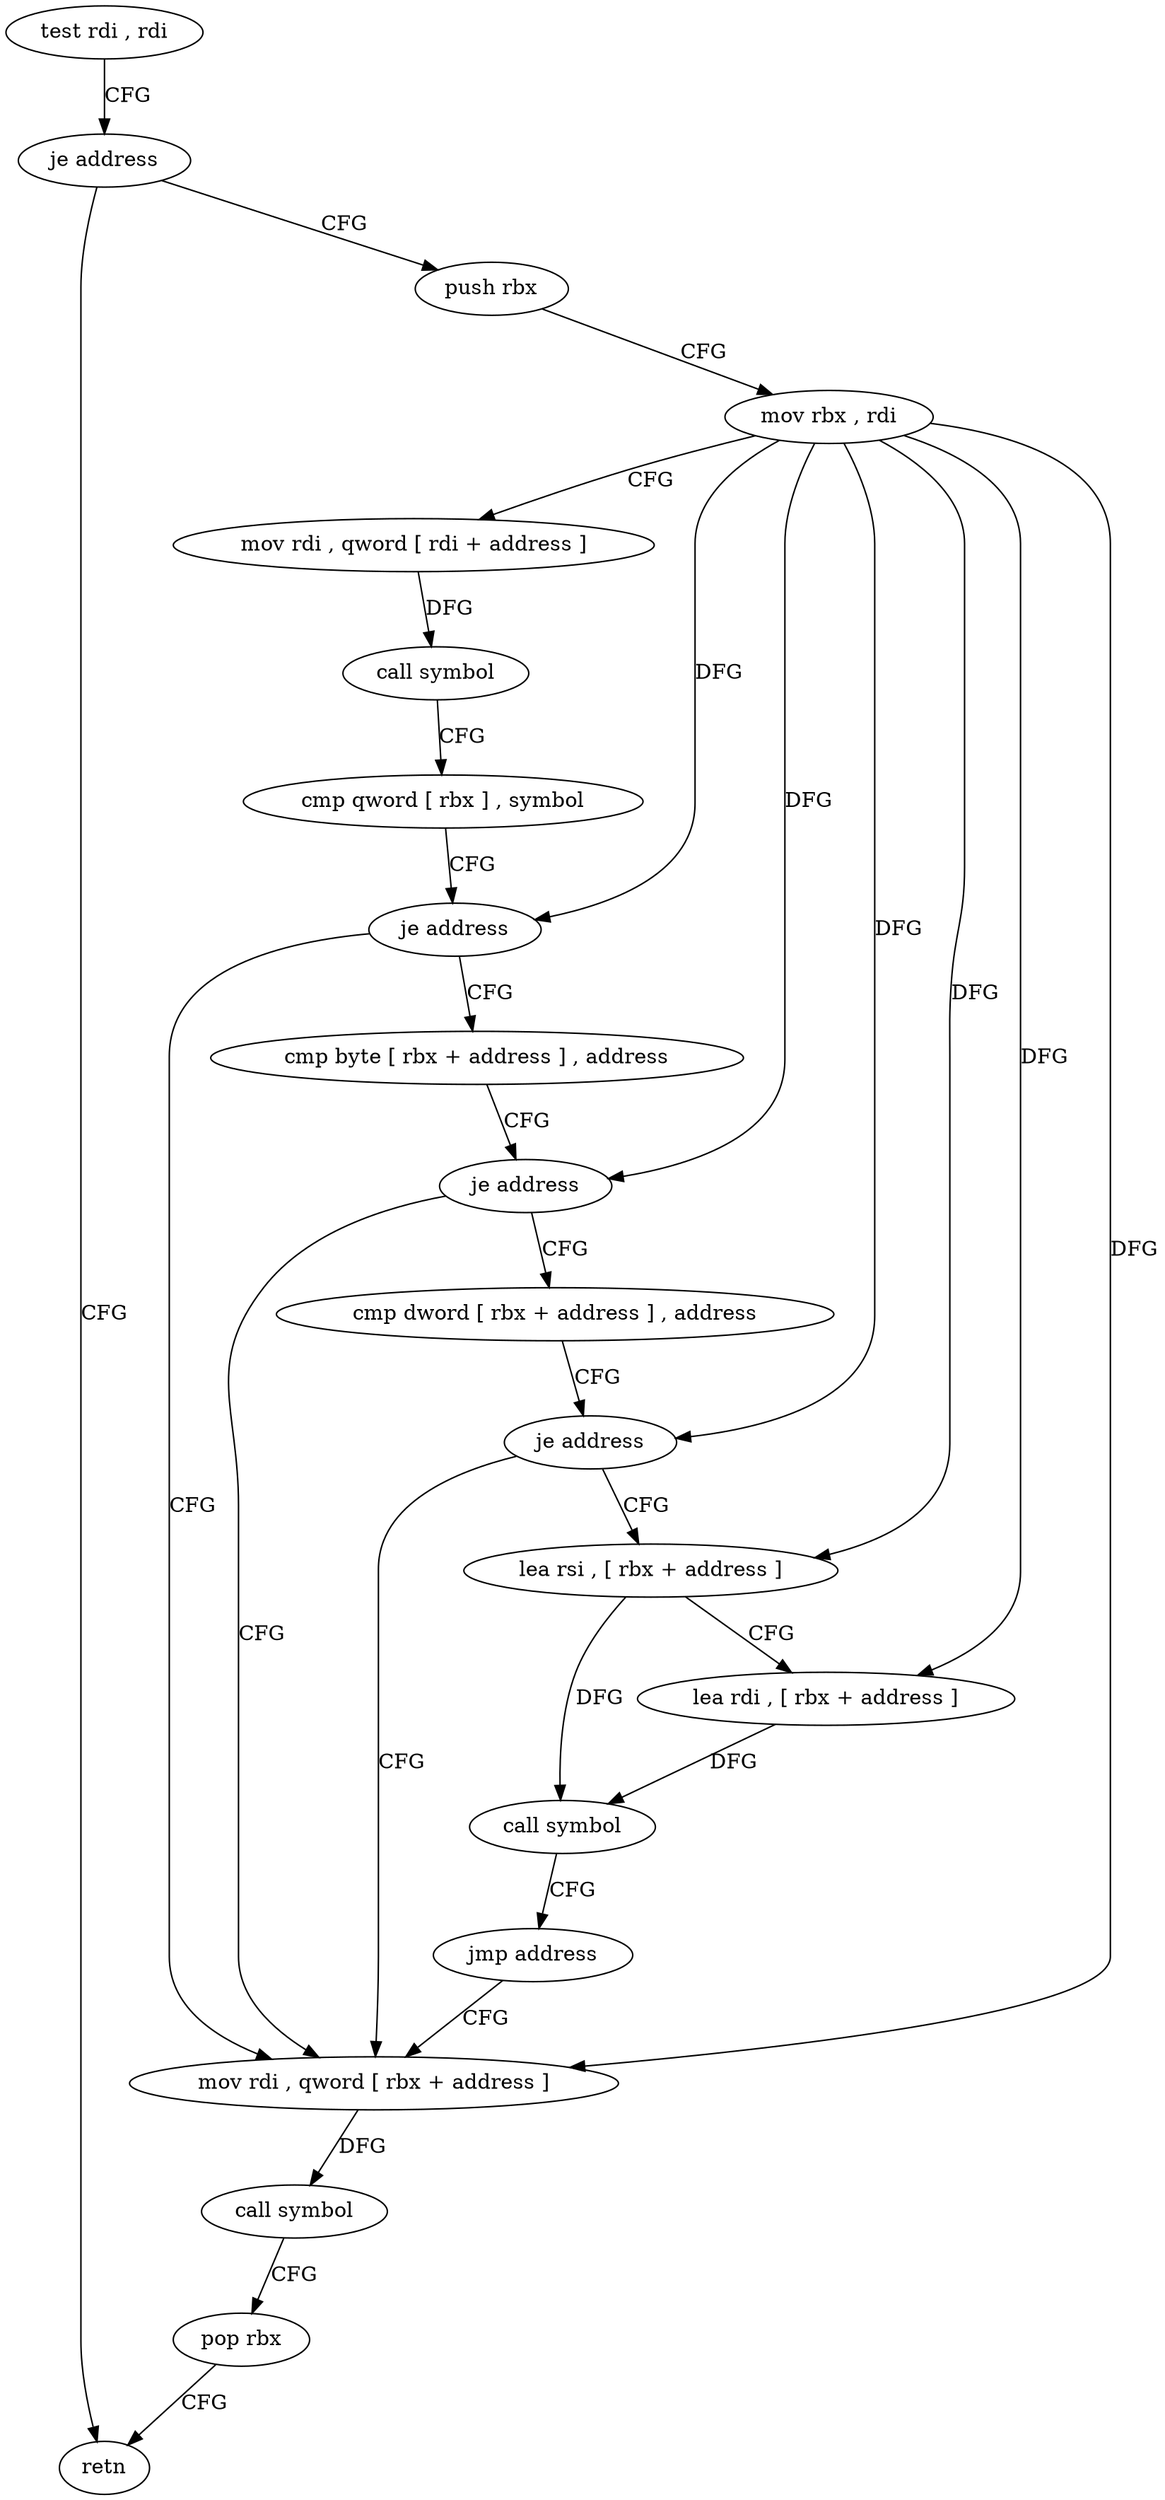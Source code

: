 digraph "func" {
"4228571" [label = "test rdi , rdi" ]
"4228574" [label = "je address" ]
"4228614" [label = "retn" ]
"4228576" [label = "push rbx" ]
"4228577" [label = "mov rbx , rdi" ]
"4228580" [label = "mov rdi , qword [ rdi + address ]" ]
"4228587" [label = "call symbol" ]
"4228592" [label = "cmp qword [ rbx ] , symbol" ]
"4228599" [label = "je address" ]
"4228616" [label = "cmp byte [ rbx + address ] , address" ]
"4228601" [label = "mov rdi , qword [ rbx + address ]" ]
"4228620" [label = "je address" ]
"4228622" [label = "cmp dword [ rbx + address ] , address" ]
"4228608" [label = "call symbol" ]
"4228613" [label = "pop rbx" ]
"4228629" [label = "je address" ]
"4228631" [label = "lea rsi , [ rbx + address ]" ]
"4228638" [label = "lea rdi , [ rbx + address ]" ]
"4228642" [label = "call symbol" ]
"4228647" [label = "jmp address" ]
"4228571" -> "4228574" [ label = "CFG" ]
"4228574" -> "4228614" [ label = "CFG" ]
"4228574" -> "4228576" [ label = "CFG" ]
"4228576" -> "4228577" [ label = "CFG" ]
"4228577" -> "4228580" [ label = "CFG" ]
"4228577" -> "4228599" [ label = "DFG" ]
"4228577" -> "4228620" [ label = "DFG" ]
"4228577" -> "4228601" [ label = "DFG" ]
"4228577" -> "4228629" [ label = "DFG" ]
"4228577" -> "4228631" [ label = "DFG" ]
"4228577" -> "4228638" [ label = "DFG" ]
"4228580" -> "4228587" [ label = "DFG" ]
"4228587" -> "4228592" [ label = "CFG" ]
"4228592" -> "4228599" [ label = "CFG" ]
"4228599" -> "4228616" [ label = "CFG" ]
"4228599" -> "4228601" [ label = "CFG" ]
"4228616" -> "4228620" [ label = "CFG" ]
"4228601" -> "4228608" [ label = "DFG" ]
"4228620" -> "4228601" [ label = "CFG" ]
"4228620" -> "4228622" [ label = "CFG" ]
"4228622" -> "4228629" [ label = "CFG" ]
"4228608" -> "4228613" [ label = "CFG" ]
"4228613" -> "4228614" [ label = "CFG" ]
"4228629" -> "4228601" [ label = "CFG" ]
"4228629" -> "4228631" [ label = "CFG" ]
"4228631" -> "4228638" [ label = "CFG" ]
"4228631" -> "4228642" [ label = "DFG" ]
"4228638" -> "4228642" [ label = "DFG" ]
"4228642" -> "4228647" [ label = "CFG" ]
"4228647" -> "4228601" [ label = "CFG" ]
}
